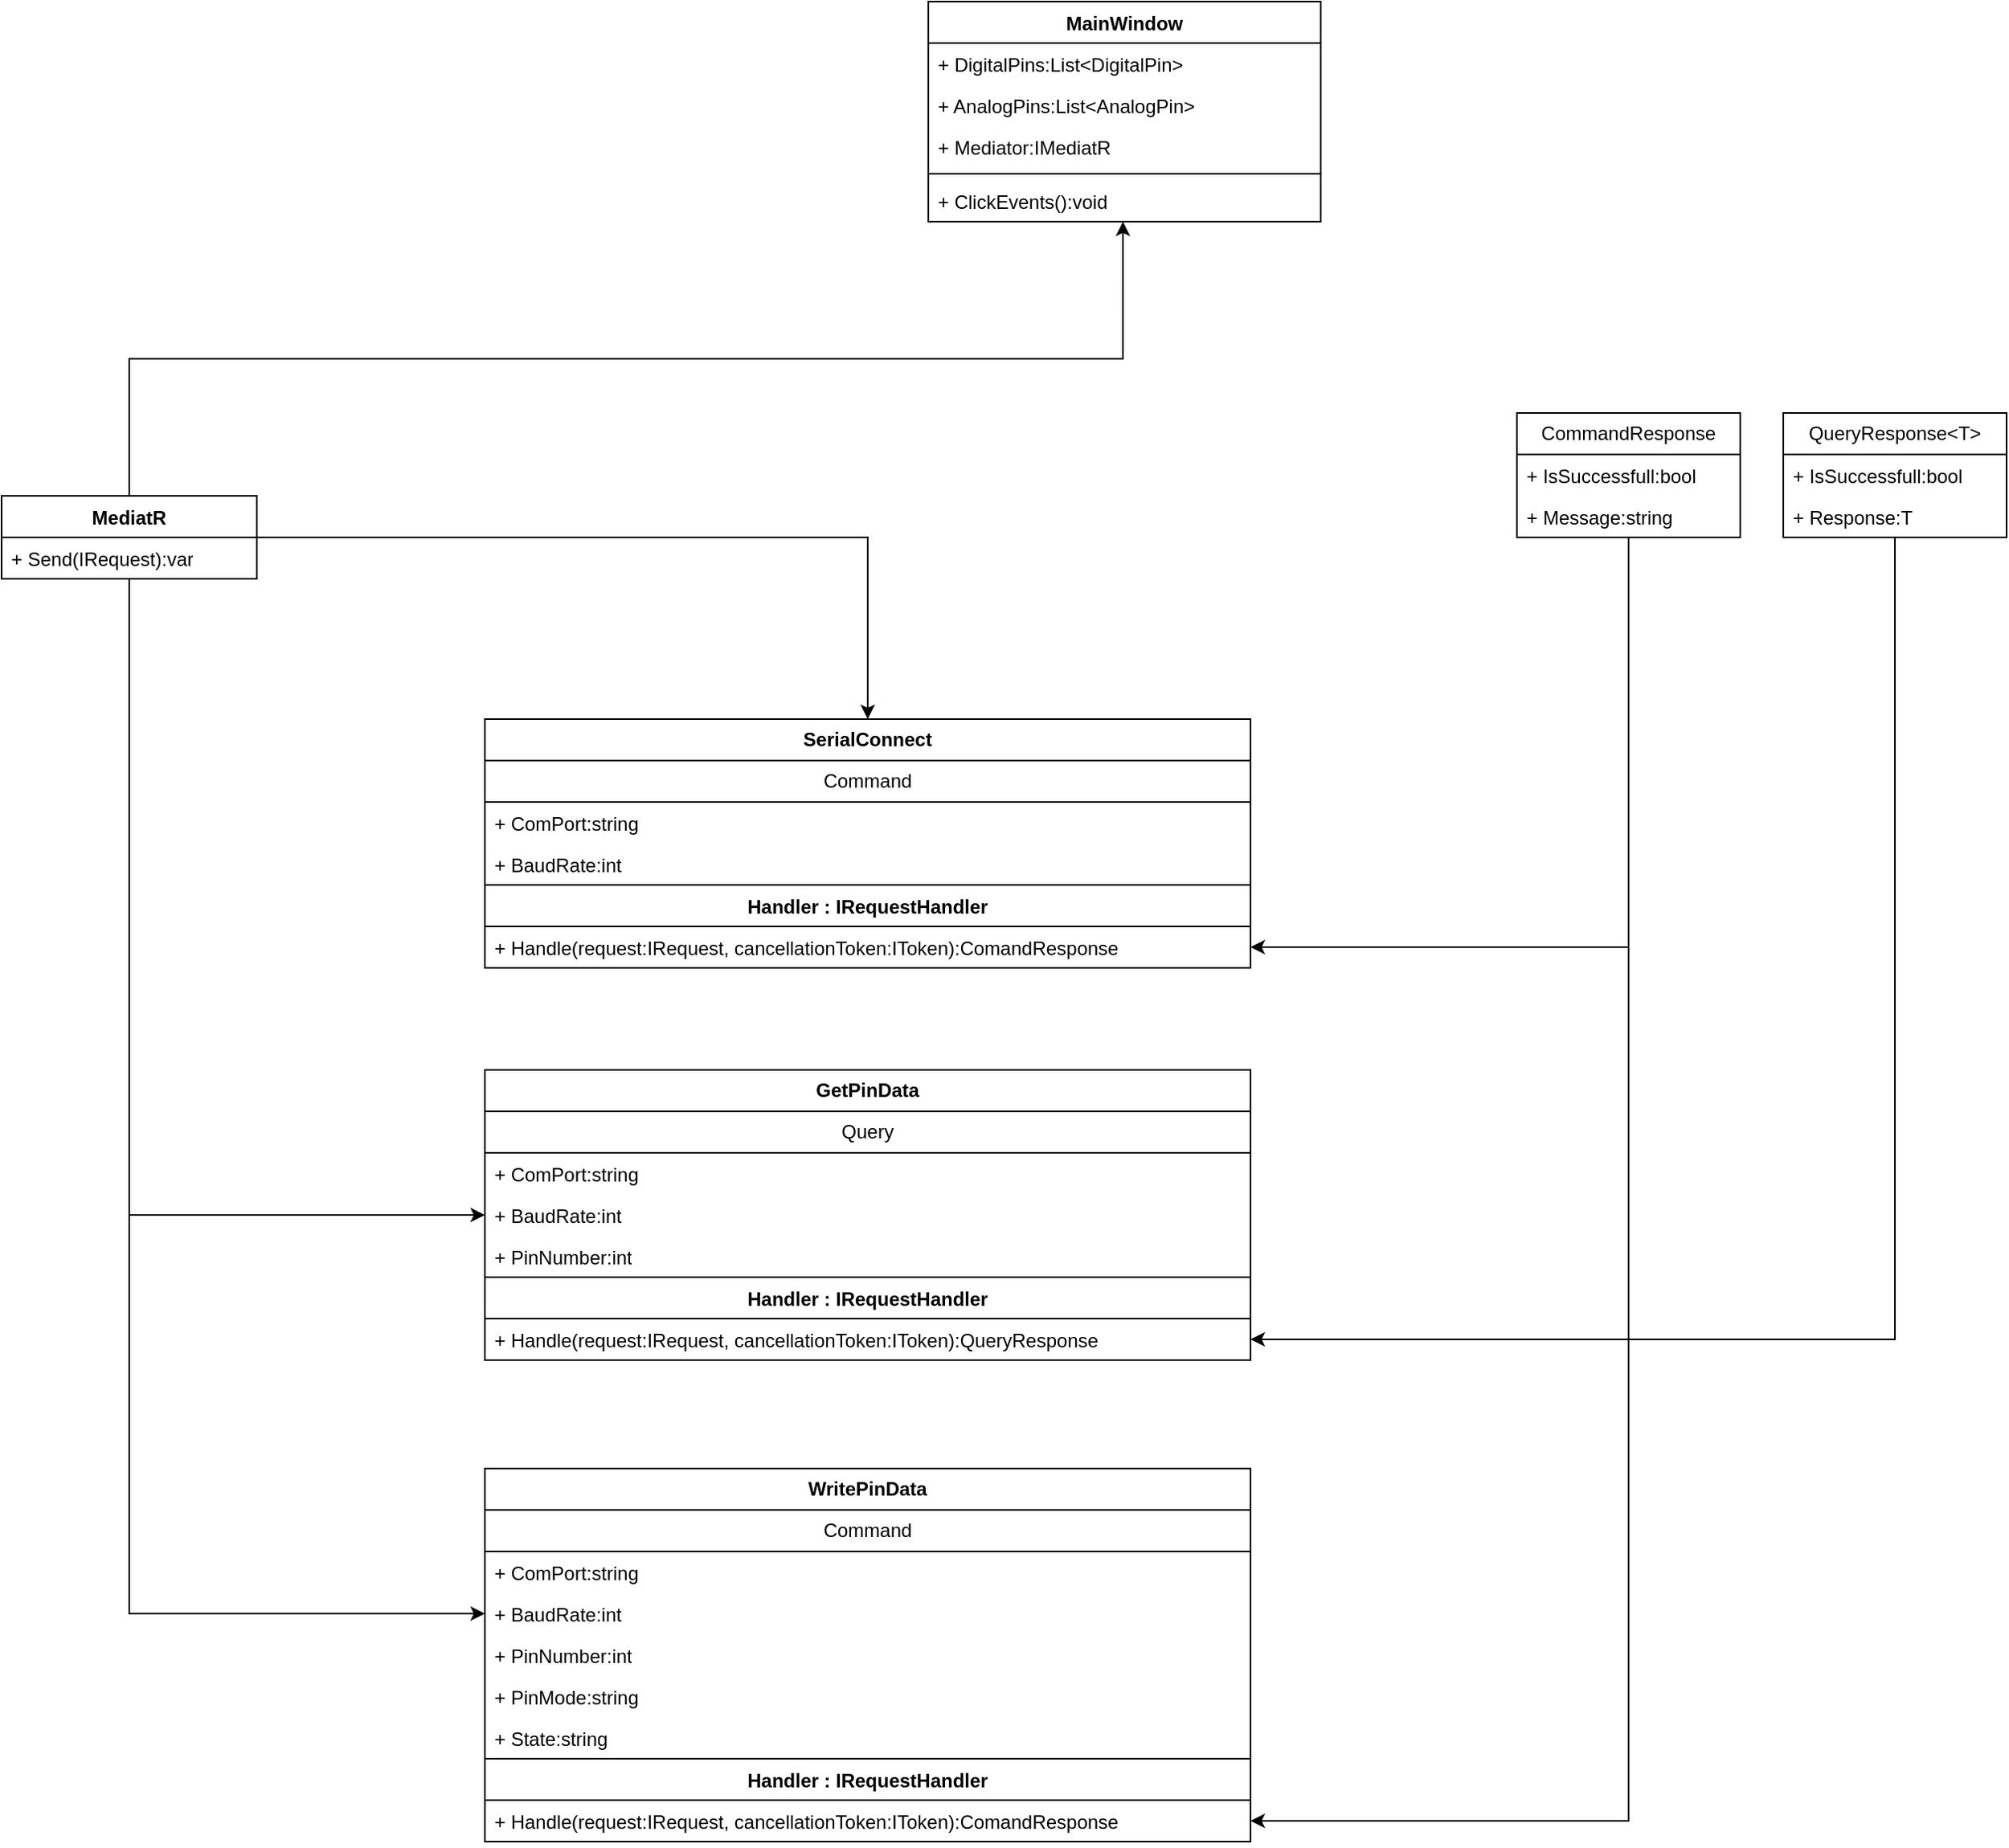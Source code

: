 <mxfile version="24.0.4" type="device">
  <diagram id="C5RBs43oDa-KdzZeNtuy" name="Page-1">
    <mxGraphModel dx="3150" dy="1121" grid="1" gridSize="10" guides="1" tooltips="1" connect="1" arrows="1" fold="1" page="1" pageScale="1" pageWidth="827" pageHeight="1169" math="0" shadow="0">
      <root>
        <mxCell id="WIyWlLk6GJQsqaUBKTNV-0" />
        <mxCell id="WIyWlLk6GJQsqaUBKTNV-1" parent="WIyWlLk6GJQsqaUBKTNV-0" />
        <mxCell id="dkW8zP6HYwiiRKgh0QS8-43" style="edgeStyle=orthogonalEdgeStyle;rounded=0;orthogonalLoop=1;jettySize=auto;html=1;entryX=0.5;entryY=0;entryDx=0;entryDy=0;" edge="1" parent="WIyWlLk6GJQsqaUBKTNV-1" source="dkW8zP6HYwiiRKgh0QS8-4" target="dkW8zP6HYwiiRKgh0QS8-19">
          <mxGeometry relative="1" as="geometry" />
        </mxCell>
        <mxCell id="dkW8zP6HYwiiRKgh0QS8-63" style="edgeStyle=orthogonalEdgeStyle;rounded=0;orthogonalLoop=1;jettySize=auto;html=1;entryX=0;entryY=0.5;entryDx=0;entryDy=0;" edge="1" parent="WIyWlLk6GJQsqaUBKTNV-1" source="dkW8zP6HYwiiRKgh0QS8-4" target="dkW8zP6HYwiiRKgh0QS8-50">
          <mxGeometry relative="1" as="geometry" />
        </mxCell>
        <mxCell id="dkW8zP6HYwiiRKgh0QS8-64" style="edgeStyle=orthogonalEdgeStyle;rounded=0;orthogonalLoop=1;jettySize=auto;html=1;entryX=0;entryY=0.5;entryDx=0;entryDy=0;" edge="1" parent="WIyWlLk6GJQsqaUBKTNV-1" source="dkW8zP6HYwiiRKgh0QS8-4" target="dkW8zP6HYwiiRKgh0QS8-57">
          <mxGeometry relative="1" as="geometry" />
        </mxCell>
        <mxCell id="dkW8zP6HYwiiRKgh0QS8-4" value="MediatR" style="swimlane;fontStyle=1;align=center;verticalAlign=top;childLayout=stackLayout;horizontal=1;startSize=26;horizontalStack=0;resizeParent=1;resizeParentMax=0;resizeLast=0;collapsible=1;marginBottom=0;whiteSpace=wrap;html=1;" vertex="1" parent="WIyWlLk6GJQsqaUBKTNV-1">
          <mxGeometry x="-290" y="420" width="160" height="52" as="geometry" />
        </mxCell>
        <mxCell id="dkW8zP6HYwiiRKgh0QS8-7" value="+ Send(IRequest):var" style="text;strokeColor=none;fillColor=none;align=left;verticalAlign=top;spacingLeft=4;spacingRight=4;overflow=hidden;rotatable=0;points=[[0,0.5],[1,0.5]];portConstraint=eastwest;whiteSpace=wrap;html=1;" vertex="1" parent="dkW8zP6HYwiiRKgh0QS8-4">
          <mxGeometry y="26" width="160" height="26" as="geometry" />
        </mxCell>
        <mxCell id="dkW8zP6HYwiiRKgh0QS8-8" value="MainWindow" style="swimlane;fontStyle=1;align=center;verticalAlign=top;childLayout=stackLayout;horizontal=1;startSize=26;horizontalStack=0;resizeParent=1;resizeParentMax=0;resizeLast=0;collapsible=1;marginBottom=0;whiteSpace=wrap;html=1;" vertex="1" parent="WIyWlLk6GJQsqaUBKTNV-1">
          <mxGeometry x="291" y="110" width="246" height="138" as="geometry" />
        </mxCell>
        <mxCell id="dkW8zP6HYwiiRKgh0QS8-9" value="+ DigitalPins:List&amp;lt;DigitalPin&amp;gt;" style="text;strokeColor=none;fillColor=none;align=left;verticalAlign=top;spacingLeft=4;spacingRight=4;overflow=hidden;rotatable=0;points=[[0,0.5],[1,0.5]];portConstraint=eastwest;whiteSpace=wrap;html=1;" vertex="1" parent="dkW8zP6HYwiiRKgh0QS8-8">
          <mxGeometry y="26" width="246" height="26" as="geometry" />
        </mxCell>
        <mxCell id="dkW8zP6HYwiiRKgh0QS8-12" value="+ AnalogPins:List&amp;lt;AnalogPin&amp;gt;" style="text;strokeColor=none;fillColor=none;align=left;verticalAlign=top;spacingLeft=4;spacingRight=4;overflow=hidden;rotatable=0;points=[[0,0.5],[1,0.5]];portConstraint=eastwest;whiteSpace=wrap;html=1;" vertex="1" parent="dkW8zP6HYwiiRKgh0QS8-8">
          <mxGeometry y="52" width="246" height="26" as="geometry" />
        </mxCell>
        <mxCell id="dkW8zP6HYwiiRKgh0QS8-13" value="+ Mediator:IMediatR" style="text;strokeColor=none;fillColor=none;align=left;verticalAlign=top;spacingLeft=4;spacingRight=4;overflow=hidden;rotatable=0;points=[[0,0.5],[1,0.5]];portConstraint=eastwest;whiteSpace=wrap;html=1;" vertex="1" parent="dkW8zP6HYwiiRKgh0QS8-8">
          <mxGeometry y="78" width="246" height="26" as="geometry" />
        </mxCell>
        <mxCell id="dkW8zP6HYwiiRKgh0QS8-10" value="" style="line;strokeWidth=1;fillColor=none;align=left;verticalAlign=middle;spacingTop=-1;spacingLeft=3;spacingRight=3;rotatable=0;labelPosition=right;points=[];portConstraint=eastwest;strokeColor=inherit;" vertex="1" parent="dkW8zP6HYwiiRKgh0QS8-8">
          <mxGeometry y="104" width="246" height="8" as="geometry" />
        </mxCell>
        <mxCell id="dkW8zP6HYwiiRKgh0QS8-11" value="+ ClickEvents():void" style="text;strokeColor=none;fillColor=none;align=left;verticalAlign=top;spacingLeft=4;spacingRight=4;overflow=hidden;rotatable=0;points=[[0,0.5],[1,0.5]];portConstraint=eastwest;whiteSpace=wrap;html=1;" vertex="1" parent="dkW8zP6HYwiiRKgh0QS8-8">
          <mxGeometry y="112" width="246" height="26" as="geometry" />
        </mxCell>
        <mxCell id="dkW8zP6HYwiiRKgh0QS8-14" style="edgeStyle=orthogonalEdgeStyle;rounded=0;orthogonalLoop=1;jettySize=auto;html=1;entryX=0.496;entryY=1;entryDx=0;entryDy=0;entryPerimeter=0;" edge="1" parent="WIyWlLk6GJQsqaUBKTNV-1" source="dkW8zP6HYwiiRKgh0QS8-4" target="dkW8zP6HYwiiRKgh0QS8-11">
          <mxGeometry relative="1" as="geometry" />
        </mxCell>
        <mxCell id="dkW8zP6HYwiiRKgh0QS8-19" value="&lt;span style=&quot;font-weight: 700;&quot;&gt;SerialConnect&lt;/span&gt;" style="swimlane;fontStyle=0;childLayout=stackLayout;horizontal=1;startSize=26;fillColor=none;horizontalStack=0;resizeParent=1;resizeParentMax=0;resizeLast=0;collapsible=1;marginBottom=0;whiteSpace=wrap;html=1;" vertex="1" parent="WIyWlLk6GJQsqaUBKTNV-1">
          <mxGeometry x="13" y="560" width="480" height="156" as="geometry">
            <mxRectangle x="344" y="585" width="120" height="30" as="alternateBounds" />
          </mxGeometry>
        </mxCell>
        <mxCell id="dkW8zP6HYwiiRKgh0QS8-27" value="Command" style="swimlane;fontStyle=0;childLayout=stackLayout;horizontal=1;startSize=26;fillColor=none;horizontalStack=0;resizeParent=1;resizeParentMax=0;resizeLast=0;collapsible=1;marginBottom=0;whiteSpace=wrap;html=1;" vertex="1" parent="dkW8zP6HYwiiRKgh0QS8-19">
          <mxGeometry y="26" width="480" height="78" as="geometry">
            <mxRectangle y="26" width="140" height="30" as="alternateBounds" />
          </mxGeometry>
        </mxCell>
        <mxCell id="dkW8zP6HYwiiRKgh0QS8-28" value="+ ComPort:string" style="text;strokeColor=none;fillColor=none;align=left;verticalAlign=top;spacingLeft=4;spacingRight=4;overflow=hidden;rotatable=0;points=[[0,0.5],[1,0.5]];portConstraint=eastwest;whiteSpace=wrap;html=1;" vertex="1" parent="dkW8zP6HYwiiRKgh0QS8-27">
          <mxGeometry y="26" width="480" height="26" as="geometry" />
        </mxCell>
        <mxCell id="dkW8zP6HYwiiRKgh0QS8-29" value="+ BaudRate:int" style="text;strokeColor=none;fillColor=none;align=left;verticalAlign=top;spacingLeft=4;spacingRight=4;overflow=hidden;rotatable=0;points=[[0,0.5],[1,0.5]];portConstraint=eastwest;whiteSpace=wrap;html=1;" vertex="1" parent="dkW8zP6HYwiiRKgh0QS8-27">
          <mxGeometry y="52" width="480" height="26" as="geometry" />
        </mxCell>
        <mxCell id="dkW8zP6HYwiiRKgh0QS8-31" value="Handler : IRequestHandler" style="swimlane;fontStyle=1;align=center;verticalAlign=top;childLayout=stackLayout;horizontal=1;startSize=26;horizontalStack=0;resizeParent=1;resizeParentMax=0;resizeLast=0;collapsible=1;marginBottom=0;whiteSpace=wrap;html=1;" vertex="1" parent="dkW8zP6HYwiiRKgh0QS8-19">
          <mxGeometry y="104" width="480" height="52" as="geometry">
            <mxRectangle y="104" width="140" height="30" as="alternateBounds" />
          </mxGeometry>
        </mxCell>
        <mxCell id="dkW8zP6HYwiiRKgh0QS8-34" value="+ Handle(request:IRequest, cancellationToken:IToken):ComandResponse" style="text;strokeColor=none;fillColor=none;align=left;verticalAlign=top;spacingLeft=4;spacingRight=4;overflow=hidden;rotatable=0;points=[[0,0.5],[1,0.5]];portConstraint=eastwest;whiteSpace=wrap;html=1;" vertex="1" parent="dkW8zP6HYwiiRKgh0QS8-31">
          <mxGeometry y="26" width="480" height="26" as="geometry" />
        </mxCell>
        <mxCell id="dkW8zP6HYwiiRKgh0QS8-46" style="edgeStyle=orthogonalEdgeStyle;rounded=0;orthogonalLoop=1;jettySize=auto;html=1;entryX=1;entryY=0.5;entryDx=0;entryDy=0;" edge="1" parent="WIyWlLk6GJQsqaUBKTNV-1" source="dkW8zP6HYwiiRKgh0QS8-35" target="dkW8zP6HYwiiRKgh0QS8-34">
          <mxGeometry relative="1" as="geometry" />
        </mxCell>
        <mxCell id="dkW8zP6HYwiiRKgh0QS8-67" style="edgeStyle=orthogonalEdgeStyle;rounded=0;orthogonalLoop=1;jettySize=auto;html=1;entryX=1;entryY=0.5;entryDx=0;entryDy=0;" edge="1" parent="WIyWlLk6GJQsqaUBKTNV-1" source="dkW8zP6HYwiiRKgh0QS8-35" target="dkW8zP6HYwiiRKgh0QS8-60">
          <mxGeometry relative="1" as="geometry" />
        </mxCell>
        <mxCell id="dkW8zP6HYwiiRKgh0QS8-35" value="CommandResponse" style="swimlane;fontStyle=0;childLayout=stackLayout;horizontal=1;startSize=26;fillColor=none;horizontalStack=0;resizeParent=1;resizeParentMax=0;resizeLast=0;collapsible=1;marginBottom=0;whiteSpace=wrap;html=1;" vertex="1" parent="WIyWlLk6GJQsqaUBKTNV-1">
          <mxGeometry x="660" y="368" width="140" height="78" as="geometry" />
        </mxCell>
        <mxCell id="dkW8zP6HYwiiRKgh0QS8-44" value="+ IsSuccessfull:bool" style="text;strokeColor=none;fillColor=none;align=left;verticalAlign=top;spacingLeft=4;spacingRight=4;overflow=hidden;rotatable=0;points=[[0,0.5],[1,0.5]];portConstraint=eastwest;whiteSpace=wrap;html=1;" vertex="1" parent="dkW8zP6HYwiiRKgh0QS8-35">
          <mxGeometry y="26" width="140" height="26" as="geometry" />
        </mxCell>
        <mxCell id="dkW8zP6HYwiiRKgh0QS8-37" value="+ Message:string" style="text;strokeColor=none;fillColor=none;align=left;verticalAlign=top;spacingLeft=4;spacingRight=4;overflow=hidden;rotatable=0;points=[[0,0.5],[1,0.5]];portConstraint=eastwest;whiteSpace=wrap;html=1;" vertex="1" parent="dkW8zP6HYwiiRKgh0QS8-35">
          <mxGeometry y="52" width="140" height="26" as="geometry" />
        </mxCell>
        <mxCell id="dkW8zP6HYwiiRKgh0QS8-62" style="edgeStyle=orthogonalEdgeStyle;rounded=0;orthogonalLoop=1;jettySize=auto;html=1;entryX=1;entryY=0.5;entryDx=0;entryDy=0;" edge="1" parent="WIyWlLk6GJQsqaUBKTNV-1" source="dkW8zP6HYwiiRKgh0QS8-39" target="dkW8zP6HYwiiRKgh0QS8-52">
          <mxGeometry relative="1" as="geometry" />
        </mxCell>
        <mxCell id="dkW8zP6HYwiiRKgh0QS8-39" value="QueryResponse&amp;lt;T&amp;gt;" style="swimlane;fontStyle=0;childLayout=stackLayout;horizontal=1;startSize=26;fillColor=none;horizontalStack=0;resizeParent=1;resizeParentMax=0;resizeLast=0;collapsible=1;marginBottom=0;whiteSpace=wrap;html=1;" vertex="1" parent="WIyWlLk6GJQsqaUBKTNV-1">
          <mxGeometry x="827" y="368" width="140" height="78" as="geometry" />
        </mxCell>
        <mxCell id="dkW8zP6HYwiiRKgh0QS8-40" value="+ IsSuccessfull:bool" style="text;strokeColor=none;fillColor=none;align=left;verticalAlign=top;spacingLeft=4;spacingRight=4;overflow=hidden;rotatable=0;points=[[0,0.5],[1,0.5]];portConstraint=eastwest;whiteSpace=wrap;html=1;" vertex="1" parent="dkW8zP6HYwiiRKgh0QS8-39">
          <mxGeometry y="26" width="140" height="26" as="geometry" />
        </mxCell>
        <mxCell id="dkW8zP6HYwiiRKgh0QS8-41" value="+ Response:T" style="text;strokeColor=none;fillColor=none;align=left;verticalAlign=top;spacingLeft=4;spacingRight=4;overflow=hidden;rotatable=0;points=[[0,0.5],[1,0.5]];portConstraint=eastwest;whiteSpace=wrap;html=1;" vertex="1" parent="dkW8zP6HYwiiRKgh0QS8-39">
          <mxGeometry y="52" width="140" height="26" as="geometry" />
        </mxCell>
        <mxCell id="dkW8zP6HYwiiRKgh0QS8-47" value="&lt;span style=&quot;font-weight: 700;&quot;&gt;GetPinData&lt;/span&gt;" style="swimlane;fontStyle=0;childLayout=stackLayout;horizontal=1;startSize=26;fillColor=none;horizontalStack=0;resizeParent=1;resizeParentMax=0;resizeLast=0;collapsible=1;marginBottom=0;whiteSpace=wrap;html=1;" vertex="1" parent="WIyWlLk6GJQsqaUBKTNV-1">
          <mxGeometry x="13" y="780" width="480" height="182" as="geometry">
            <mxRectangle x="344" y="585" width="120" height="30" as="alternateBounds" />
          </mxGeometry>
        </mxCell>
        <mxCell id="dkW8zP6HYwiiRKgh0QS8-48" value="Query" style="swimlane;fontStyle=0;childLayout=stackLayout;horizontal=1;startSize=26;fillColor=none;horizontalStack=0;resizeParent=1;resizeParentMax=0;resizeLast=0;collapsible=1;marginBottom=0;whiteSpace=wrap;html=1;" vertex="1" parent="dkW8zP6HYwiiRKgh0QS8-47">
          <mxGeometry y="26" width="480" height="104" as="geometry">
            <mxRectangle y="26" width="140" height="30" as="alternateBounds" />
          </mxGeometry>
        </mxCell>
        <mxCell id="dkW8zP6HYwiiRKgh0QS8-49" value="+ ComPort:string" style="text;strokeColor=none;fillColor=none;align=left;verticalAlign=top;spacingLeft=4;spacingRight=4;overflow=hidden;rotatable=0;points=[[0,0.5],[1,0.5]];portConstraint=eastwest;whiteSpace=wrap;html=1;" vertex="1" parent="dkW8zP6HYwiiRKgh0QS8-48">
          <mxGeometry y="26" width="480" height="26" as="geometry" />
        </mxCell>
        <mxCell id="dkW8zP6HYwiiRKgh0QS8-50" value="+ BaudRate:int" style="text;strokeColor=none;fillColor=none;align=left;verticalAlign=top;spacingLeft=4;spacingRight=4;overflow=hidden;rotatable=0;points=[[0,0.5],[1,0.5]];portConstraint=eastwest;whiteSpace=wrap;html=1;" vertex="1" parent="dkW8zP6HYwiiRKgh0QS8-48">
          <mxGeometry y="52" width="480" height="26" as="geometry" />
        </mxCell>
        <mxCell id="dkW8zP6HYwiiRKgh0QS8-53" value="+ PinNumber:int" style="text;strokeColor=none;fillColor=none;align=left;verticalAlign=top;spacingLeft=4;spacingRight=4;overflow=hidden;rotatable=0;points=[[0,0.5],[1,0.5]];portConstraint=eastwest;whiteSpace=wrap;html=1;" vertex="1" parent="dkW8zP6HYwiiRKgh0QS8-48">
          <mxGeometry y="78" width="480" height="26" as="geometry" />
        </mxCell>
        <mxCell id="dkW8zP6HYwiiRKgh0QS8-51" value="Handler : IRequestHandler" style="swimlane;fontStyle=1;align=center;verticalAlign=top;childLayout=stackLayout;horizontal=1;startSize=26;horizontalStack=0;resizeParent=1;resizeParentMax=0;resizeLast=0;collapsible=1;marginBottom=0;whiteSpace=wrap;html=1;" vertex="1" parent="dkW8zP6HYwiiRKgh0QS8-47">
          <mxGeometry y="130" width="480" height="52" as="geometry">
            <mxRectangle y="104" width="140" height="30" as="alternateBounds" />
          </mxGeometry>
        </mxCell>
        <mxCell id="dkW8zP6HYwiiRKgh0QS8-52" value="+ Handle(request:IRequest, cancellationToken:IToken):QueryResponse" style="text;strokeColor=none;fillColor=none;align=left;verticalAlign=top;spacingLeft=4;spacingRight=4;overflow=hidden;rotatable=0;points=[[0,0.5],[1,0.5]];portConstraint=eastwest;whiteSpace=wrap;html=1;" vertex="1" parent="dkW8zP6HYwiiRKgh0QS8-51">
          <mxGeometry y="26" width="480" height="26" as="geometry" />
        </mxCell>
        <mxCell id="dkW8zP6HYwiiRKgh0QS8-54" value="&lt;span style=&quot;font-weight: 700;&quot;&gt;WritePinData&lt;/span&gt;" style="swimlane;fontStyle=0;childLayout=stackLayout;horizontal=1;startSize=26;fillColor=none;horizontalStack=0;resizeParent=1;resizeParentMax=0;resizeLast=0;collapsible=1;marginBottom=0;whiteSpace=wrap;html=1;" vertex="1" parent="WIyWlLk6GJQsqaUBKTNV-1">
          <mxGeometry x="13" y="1030" width="480" height="234" as="geometry">
            <mxRectangle x="344" y="585" width="120" height="30" as="alternateBounds" />
          </mxGeometry>
        </mxCell>
        <mxCell id="dkW8zP6HYwiiRKgh0QS8-55" value="Command" style="swimlane;fontStyle=0;childLayout=stackLayout;horizontal=1;startSize=26;fillColor=none;horizontalStack=0;resizeParent=1;resizeParentMax=0;resizeLast=0;collapsible=1;marginBottom=0;whiteSpace=wrap;html=1;" vertex="1" parent="dkW8zP6HYwiiRKgh0QS8-54">
          <mxGeometry y="26" width="480" height="156" as="geometry">
            <mxRectangle y="26" width="140" height="30" as="alternateBounds" />
          </mxGeometry>
        </mxCell>
        <mxCell id="dkW8zP6HYwiiRKgh0QS8-56" value="+ ComPort:string" style="text;strokeColor=none;fillColor=none;align=left;verticalAlign=top;spacingLeft=4;spacingRight=4;overflow=hidden;rotatable=0;points=[[0,0.5],[1,0.5]];portConstraint=eastwest;whiteSpace=wrap;html=1;" vertex="1" parent="dkW8zP6HYwiiRKgh0QS8-55">
          <mxGeometry y="26" width="480" height="26" as="geometry" />
        </mxCell>
        <mxCell id="dkW8zP6HYwiiRKgh0QS8-57" value="+ BaudRate:int" style="text;strokeColor=none;fillColor=none;align=left;verticalAlign=top;spacingLeft=4;spacingRight=4;overflow=hidden;rotatable=0;points=[[0,0.5],[1,0.5]];portConstraint=eastwest;whiteSpace=wrap;html=1;" vertex="1" parent="dkW8zP6HYwiiRKgh0QS8-55">
          <mxGeometry y="52" width="480" height="26" as="geometry" />
        </mxCell>
        <mxCell id="dkW8zP6HYwiiRKgh0QS8-58" value="+ PinNumber:int" style="text;strokeColor=none;fillColor=none;align=left;verticalAlign=top;spacingLeft=4;spacingRight=4;overflow=hidden;rotatable=0;points=[[0,0.5],[1,0.5]];portConstraint=eastwest;whiteSpace=wrap;html=1;" vertex="1" parent="dkW8zP6HYwiiRKgh0QS8-55">
          <mxGeometry y="78" width="480" height="26" as="geometry" />
        </mxCell>
        <mxCell id="dkW8zP6HYwiiRKgh0QS8-65" value="+ PinMode:string" style="text;strokeColor=none;fillColor=none;align=left;verticalAlign=top;spacingLeft=4;spacingRight=4;overflow=hidden;rotatable=0;points=[[0,0.5],[1,0.5]];portConstraint=eastwest;whiteSpace=wrap;html=1;" vertex="1" parent="dkW8zP6HYwiiRKgh0QS8-55">
          <mxGeometry y="104" width="480" height="26" as="geometry" />
        </mxCell>
        <mxCell id="dkW8zP6HYwiiRKgh0QS8-66" value="+ State:string" style="text;strokeColor=none;fillColor=none;align=left;verticalAlign=top;spacingLeft=4;spacingRight=4;overflow=hidden;rotatable=0;points=[[0,0.5],[1,0.5]];portConstraint=eastwest;whiteSpace=wrap;html=1;" vertex="1" parent="dkW8zP6HYwiiRKgh0QS8-55">
          <mxGeometry y="130" width="480" height="26" as="geometry" />
        </mxCell>
        <mxCell id="dkW8zP6HYwiiRKgh0QS8-59" value="Handler : IRequestHandler" style="swimlane;fontStyle=1;align=center;verticalAlign=top;childLayout=stackLayout;horizontal=1;startSize=26;horizontalStack=0;resizeParent=1;resizeParentMax=0;resizeLast=0;collapsible=1;marginBottom=0;whiteSpace=wrap;html=1;" vertex="1" parent="dkW8zP6HYwiiRKgh0QS8-54">
          <mxGeometry y="182" width="480" height="52" as="geometry">
            <mxRectangle y="104" width="140" height="30" as="alternateBounds" />
          </mxGeometry>
        </mxCell>
        <mxCell id="dkW8zP6HYwiiRKgh0QS8-60" value="+ Handle(request:IRequest, cancellationToken:IToken):ComandResponse" style="text;strokeColor=none;fillColor=none;align=left;verticalAlign=top;spacingLeft=4;spacingRight=4;overflow=hidden;rotatable=0;points=[[0,0.5],[1,0.5]];portConstraint=eastwest;whiteSpace=wrap;html=1;" vertex="1" parent="dkW8zP6HYwiiRKgh0QS8-59">
          <mxGeometry y="26" width="480" height="26" as="geometry" />
        </mxCell>
      </root>
    </mxGraphModel>
  </diagram>
</mxfile>
